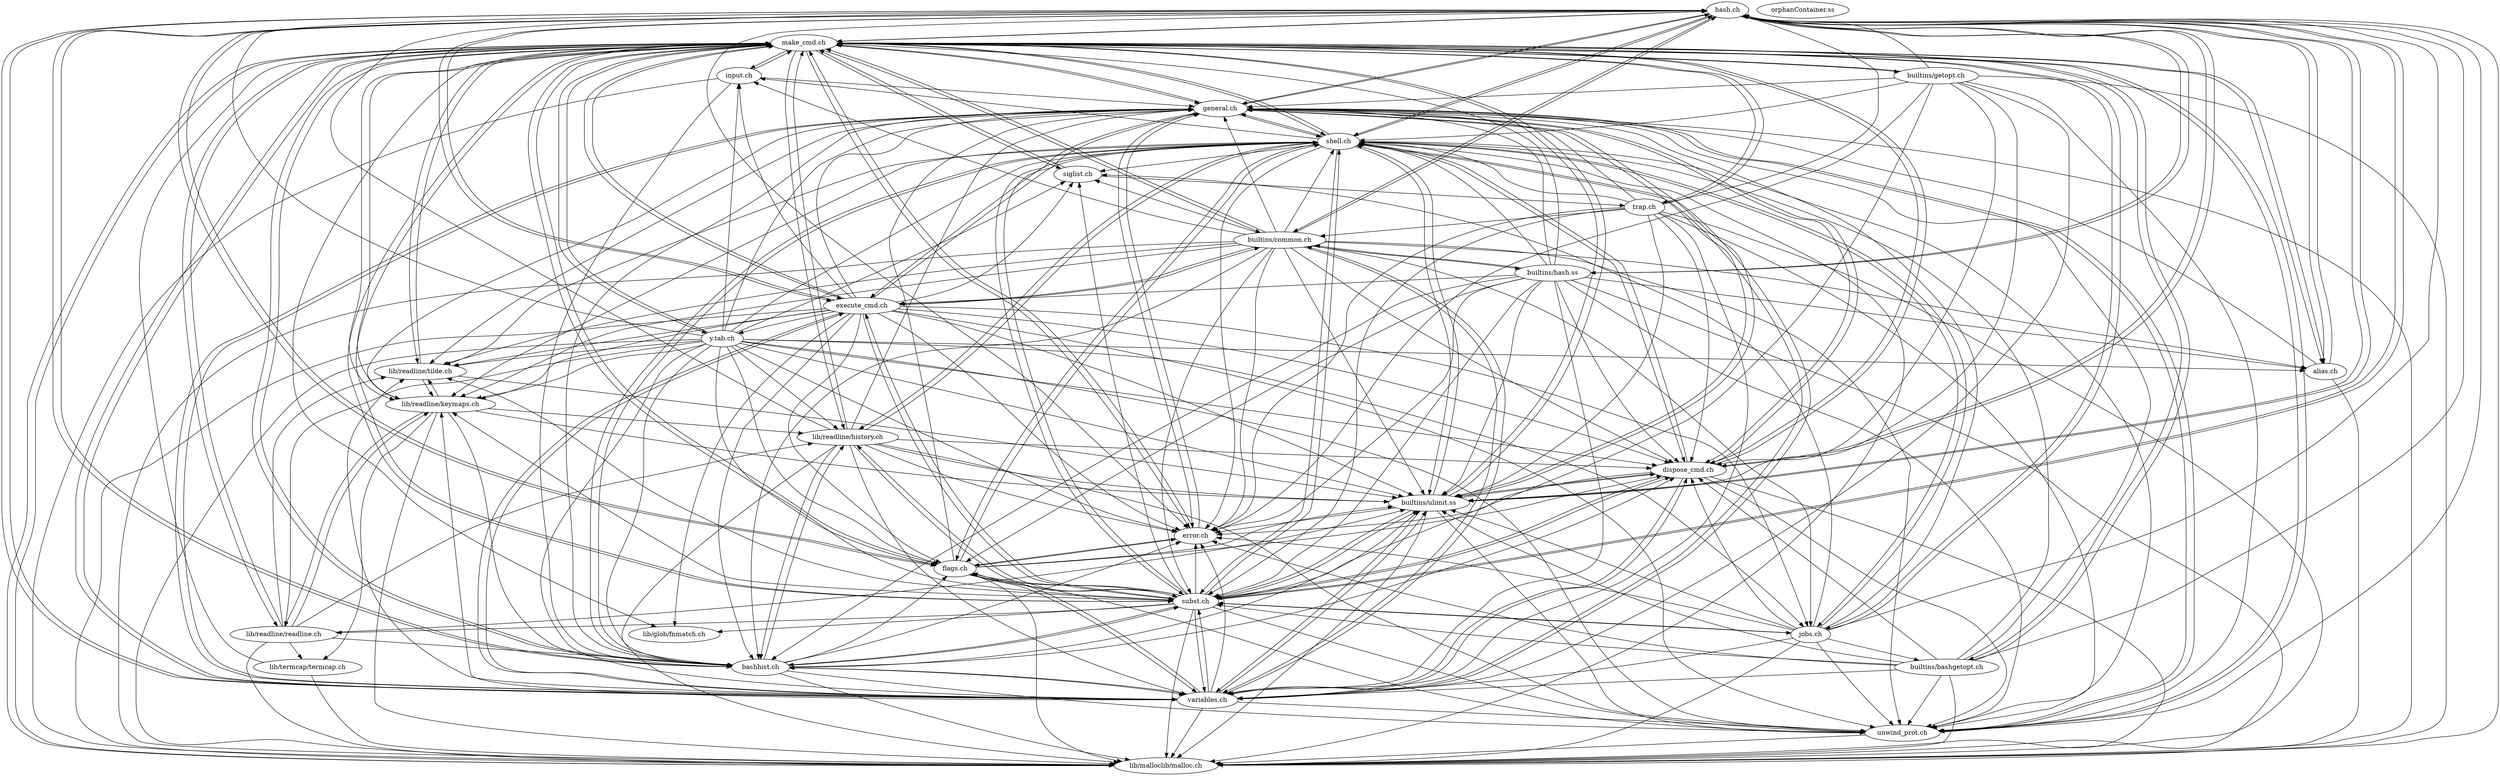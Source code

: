digraph G {
	"hash.ch";
	"builtins/getopt.ch";
	"orphanContainer.ss";
	"lib/glob/fnmatch.ch";
	"make_cmd.ch";
	"builtins/hash.ss";
	"flags.ch";
	"subst.ch";
	"variables.ch";
	"general.ch";
	"alias.ch";
	"jobs.ch";
	"lib/readline/history.ch";
	"bashhist.ch";
	"lib/readline/readline.ch";
	"builtins/bashgetopt.ch";
	"lib/malloclib/malloc.ch";
	"error.ch";
	"y.tab.ch";
	"builtins/ulimit.ss";
	"lib/termcap/termcap.ch";
	"lib/readline/keymaps.ch";
	"unwind_prot.ch";
	"dispose_cmd.ch";
	"trap.ch";
	"lib/readline/tilde.ch";
	"execute_cmd.ch";
	"shell.ch";
	"siglist.ch";
	"builtins/common.ch";
	"input.ch";
	"lib/readline/keymaps.ch" -> "make_cmd.ch";
	"lib/readline/tilde.ch" -> "builtins/ulimit.ss";
	"make_cmd.ch" -> "builtins/bashgetopt.ch";
	"shell.ch" -> "variables.ch";
	"builtins/ulimit.ss" -> "shell.ch";
	"make_cmd.ch" -> "builtins/ulimit.ss";
	"siglist.ch" -> "trap.ch";
	"execute_cmd.ch" -> "make_cmd.ch";
	"hash.ch" -> "general.ch";
	"dispose_cmd.ch" -> "error.ch";
	"execute_cmd.ch" -> "general.ch";
	"y.tab.ch" -> "flags.ch";
	"builtins/bashgetopt.ch" -> "variables.ch";
	"alias.ch" -> "make_cmd.ch";
	"y.tab.ch" -> "lib/readline/history.ch";
	"variables.ch" -> "hash.ch";
	"trap.ch" -> "subst.ch";
	"shell.ch" -> "flags.ch";
	"make_cmd.ch" -> "lib/readline/readline.ch";
	"make_cmd.ch" -> "dispose_cmd.ch";
	"flags.ch" -> "error.ch";
	"execute_cmd.ch" -> "y.tab.ch";
	"y.tab.ch" -> "shell.ch";
	"lib/readline/readline.ch" -> "lib/readline/tilde.ch";
	"builtins/common.ch" -> "execute_cmd.ch";
	"jobs.ch" -> "builtins/ulimit.ss";
	"shell.ch" -> "lib/readline/keymaps.ch";
	"shell.ch" -> "jobs.ch";
	"make_cmd.ch" -> "flags.ch";
	"dispose_cmd.ch" -> "lib/malloclib/malloc.ch";
	"execute_cmd.ch" -> "bashhist.ch";
	"builtins/getopt.ch" -> "hash.ch";
	"builtins/common.ch" -> "subst.ch";
	"dispose_cmd.ch" -> "subst.ch";
	"builtins/common.ch" -> "shell.ch";
	"builtins/bashgetopt.ch" -> "dispose_cmd.ch";
	"lib/readline/readline.ch" -> "lib/readline/keymaps.ch";
	"lib/readline/keymaps.ch" -> "lib/readline/tilde.ch";
	"builtins/bashgetopt.ch" -> "builtins/ulimit.ss";
	"execute_cmd.ch" -> "dispose_cmd.ch";
	"lib/readline/history.ch" -> "make_cmd.ch";
	"unwind_prot.ch" -> "general.ch";
	"trap.ch" -> "builtins/common.ch";
	"y.tab.ch" -> "lib/readline/tilde.ch";
	"hash.ch" -> "builtins/common.ch";
	"general.ch" -> "lib/readline/keymaps.ch";
	"general.ch" -> "lib/readline/tilde.ch";
	"flags.ch" -> "hash.ch";
	"builtins/common.ch" -> "alias.ch";
	"execute_cmd.ch" -> "subst.ch";
	"lib/readline/keymaps.ch" -> "lib/termcap/termcap.ch";
	"execute_cmd.ch" -> "unwind_prot.ch";
	"lib/readline/tilde.ch" -> "make_cmd.ch";
	"subst.ch" -> "lib/glob/fnmatch.ch";
	"jobs.ch" -> "siglist.ch";
	"make_cmd.ch" -> "execute_cmd.ch";
	"y.tab.ch" -> "bashhist.ch";
	"make_cmd.ch" -> "subst.ch";
	"builtins/ulimit.ss" -> "general.ch";
	"builtins/bashgetopt.ch" -> "make_cmd.ch";
	"make_cmd.ch" -> "error.ch";
	"execute_cmd.ch" -> "lib/readline/tilde.ch";
	"general.ch" -> "unwind_prot.ch";
	"siglist.ch" -> "make_cmd.ch";
	"bashhist.ch" -> "lib/readline/history.ch";
	"shell.ch" -> "execute_cmd.ch";
	"unwind_prot.ch" -> "lib/malloclib/malloc.ch";
	"hash.ch" -> "flags.ch";
	"make_cmd.ch" -> "jobs.ch";
	"make_cmd.ch" -> "bashhist.ch";
	"shell.ch" -> "bashhist.ch";
	"builtins/getopt.ch" -> "error.ch";
	"builtins/common.ch" -> "unwind_prot.ch";
	"subst.ch" -> "flags.ch";
	"jobs.ch" -> "make_cmd.ch";
	"y.tab.ch" -> "lib/readline/readline.ch";
	"subst.ch" -> "lib/malloclib/malloc.ch";
	"make_cmd.ch" -> "siglist.ch";
	"lib/readline/keymaps.ch" -> "lib/readline/readline.ch";
	"make_cmd.ch" -> "lib/readline/keymaps.ch";
	"bashhist.ch" -> "flags.ch";
	"hash.ch" -> "shell.ch";
	"execute_cmd.ch" -> "lib/malloclib/malloc.ch";
	"execute_cmd.ch" -> "shell.ch";
	"lib/readline/history.ch" -> "variables.ch";
	"builtins/hash.ss" -> "variables.ch";
	"dispose_cmd.ch" -> "shell.ch";
	"hash.ch" -> "alias.ch";
	"hash.ch" -> "execute_cmd.ch";
	"make_cmd.ch" -> "lib/readline/tilde.ch";
	"variables.ch" -> "execute_cmd.ch";
	"subst.ch" -> "lib/readline/readline.ch";
	"builtins/ulimit.ss" -> "lib/malloclib/malloc.ch";
	"make_cmd.ch" -> "lib/malloclib/malloc.ch";
	"execute_cmd.ch" -> "lib/readline/keymaps.ch";
	"builtins/common.ch" -> "siglist.ch";
	"make_cmd.ch" -> "general.ch";
	"dispose_cmd.ch" -> "general.ch";
	"make_cmd.ch" -> "builtins/common.ch";
	"builtins/common.ch" -> "jobs.ch";
	"jobs.ch" -> "lib/malloclib/malloc.ch";
	"execute_cmd.ch" -> "siglist.ch";
	"jobs.ch" -> "subst.ch";
	"lib/readline/history.ch" -> "dispose_cmd.ch";
	"builtins/bashgetopt.ch" -> "subst.ch";
	"make_cmd.ch" -> "input.ch";
	"y.tab.ch" -> "siglist.ch";
	"flags.ch" -> "shell.ch";
	"hash.ch" -> "dispose_cmd.ch";
	"subst.ch" -> "jobs.ch";
	"make_cmd.ch" -> "lib/readline/history.ch";
	"make_cmd.ch" -> "y.tab.ch";
	"error.ch" -> "make_cmd.ch";
	"hash.ch" -> "bashhist.ch";
	"builtins/getopt.ch" -> "variables.ch";
	"bashhist.ch" -> "make_cmd.ch";
	"trap.ch" -> "lib/malloclib/malloc.ch";
	"builtins/bashgetopt.ch" -> "unwind_prot.ch";
	"input.ch" -> "make_cmd.ch";
	"make_cmd.ch" -> "alias.ch";
	"variables.ch" -> "make_cmd.ch";
	"execute_cmd.ch" -> "builtins/ulimit.ss";
	"trap.ch" -> "builtins/ulimit.ss";
	"builtins/ulimit.ss" -> "error.ch";
	"execute_cmd.ch" -> "builtins/common.ch";
	"make_cmd.ch" -> "unwind_prot.ch";
	"variables.ch" -> "bashhist.ch";
	"shell.ch" -> "lib/malloclib/malloc.ch";
	"variables.ch" -> "shell.ch";
	"y.tab.ch" -> "error.ch";
	"subst.ch" -> "builtins/ulimit.ss";
	"dispose_cmd.ch" -> "unwind_prot.ch";
	"dispose_cmd.ch" -> "make_cmd.ch";
	"unwind_prot.ch" -> "make_cmd.ch";
	"hash.ch" -> "builtins/ulimit.ss";
	"flags.ch" -> "variables.ch";
	"lib/termcap/termcap.ch" -> "make_cmd.ch";
	"execute_cmd.ch" -> "hash.ch";
	"bashhist.ch" -> "dispose_cmd.ch";
	"y.tab.ch" -> "make_cmd.ch";
	"builtins/common.ch" -> "variables.ch";
	"y.tab.ch" -> "general.ch";
	"make_cmd.ch" -> "hash.ch";
	"execute_cmd.ch" -> "jobs.ch";
	"variables.ch" -> "unwind_prot.ch";
	"execute_cmd.ch" -> "variables.ch";
	"general.ch" -> "shell.ch";
	"builtins/common.ch" -> "hash.ch";
	"trap.ch" -> "variables.ch";
	"variables.ch" -> "lib/malloclib/malloc.ch";
	"builtins/hash.ss" -> "builtins/common.ch";
	"flags.ch" -> "lib/malloclib/malloc.ch";
	"y.tab.ch" -> "alias.ch";
	"builtins/getopt.ch" -> "subst.ch";
	"builtins/hash.ss" -> "unwind_prot.ch";
	"builtins/hash.ss" -> "make_cmd.ch";
	"jobs.ch" -> "builtins/bashgetopt.ch";
	"builtins/common.ch" -> "error.ch";
	"execute_cmd.ch" -> "lib/glob/fnmatch.ch";
	"general.ch" -> "variables.ch";
	"trap.ch" -> "hash.ch";
	"builtins/hash.ss" -> "bashhist.ch";
	"builtins/hash.ss" -> "hash.ch";
	"lib/termcap/termcap.ch" -> "lib/malloclib/malloc.ch";
	"bashhist.ch" -> "lib/malloclib/malloc.ch";
	"builtins/common.ch" -> "lib/malloclib/malloc.ch";
	"error.ch" -> "flags.ch";
	"subst.ch" -> "dispose_cmd.ch";
	"jobs.ch" -> "variables.ch";
	"lib/readline/tilde.ch" -> "lib/readline/keymaps.ch";
	"shell.ch" -> "lib/readline/tilde.ch";
	"subst.ch" -> "general.ch";
	"flags.ch" -> "general.ch";
	"lib/readline/readline.ch" -> "lib/malloclib/malloc.ch";
	"y.tab.ch" -> "hash.ch";
	"trap.ch" -> "dispose_cmd.ch";
	"builtins/common.ch" -> "input.ch";
	"shell.ch" -> "unwind_prot.ch";
	"builtins/common.ch" -> "make_cmd.ch";
	"lib/readline/keymaps.ch" -> "bashhist.ch";
	"hash.ch" -> "subst.ch";
	"shell.ch" -> "error.ch";
	"general.ch" -> "make_cmd.ch";
	"execute_cmd.ch" -> "flags.ch";
	"trap.ch" -> "unwind_prot.ch";
	"hash.ch" -> "builtins/hash.ss";
	"builtins/ulimit.ss" -> "subst.ch";
	"builtins/hash.ss" -> "execute_cmd.ch";
	"flags.ch" -> "builtins/ulimit.ss";
	"subst.ch" -> "error.ch";
	"jobs.ch" -> "dispose_cmd.ch";
	"variables.ch" -> "builtins/common.ch";
	"builtins/hash.ss" -> "general.ch";
	"hash.ch" -> "lib/malloclib/malloc.ch";
	"subst.ch" -> "execute_cmd.ch";
	"builtins/bashgetopt.ch" -> "lib/malloclib/malloc.ch";
	"bashhist.ch" -> "variables.ch";
	"builtins/hash.ss" -> "lib/malloclib/malloc.ch";
	"input.ch" -> "lib/malloclib/malloc.ch";
	"lib/readline/keymaps.ch" -> "lib/malloclib/malloc.ch";
	"lib/malloclib/malloc.ch" -> "make_cmd.ch";
	"general.ch" -> "error.ch";
	"shell.ch" -> "make_cmd.ch";
	"jobs.ch" -> "unwind_prot.ch";
	"builtins/ulimit.ss" -> "dispose_cmd.ch";
	"shell.ch" -> "builtins/ulimit.ss";
	"hash.ch" -> "variables.ch";
	"general.ch" -> "lib/malloclib/malloc.ch";
	"builtins/getopt.ch" -> "lib/malloclib/malloc.ch";
	"shell.ch" -> "input.ch";
	"shell.ch" -> "hash.ch";
	"lib/readline/readline.ch" -> "bashhist.ch";
	"builtins/ulimit.ss" -> "unwind_prot.ch";
	"general.ch" -> "hash.ch";
	"trap.ch" -> "general.ch";
	"lib/readline/keymaps.ch" -> "lib/readline/history.ch";
	"builtins/hash.ss" -> "dispose_cmd.ch";
	"y.tab.ch" -> "dispose_cmd.ch";
	"variables.ch" -> "builtins/ulimit.ss";
	"builtins/getopt.ch" -> "builtins/ulimit.ss";
	"error.ch" -> "general.ch";
	"subst.ch" -> "lib/readline/tilde.ch";
	"lib/readline/readline.ch" -> "builtins/ulimit.ss";
	"builtins/getopt.ch" -> "shell.ch";
	"builtins/getopt.ch" -> "dispose_cmd.ch";
	"lib/readline/readline.ch" -> "lib/readline/history.ch";
	"builtins/getopt.ch" -> "unwind_prot.ch";
	"variables.ch" -> "lib/readline/keymaps.ch";
	"lib/readline/keymaps.ch" -> "builtins/ulimit.ss";
	"lib/readline/history.ch" -> "error.ch";
	"trap.ch" -> "error.ch";
	"subst.ch" -> "lib/readline/history.ch";
	"builtins/common.ch" -> "bashhist.ch";
	"subst.ch" -> "bashhist.ch";
	"subst.ch" -> "shell.ch";
	"builtins/common.ch" -> "builtins/ulimit.ss";
	"variables.ch" -> "subst.ch";
	"builtins/common.ch" -> "dispose_cmd.ch";
	"subst.ch" -> "siglist.ch";
	"flags.ch" -> "subst.ch";
	"builtins/ulimit.ss" -> "hash.ch";
	"variables.ch" -> "dispose_cmd.ch";
	"builtins/hash.ss" -> "shell.ch";
	"lib/readline/history.ch" -> "bashhist.ch";
	"lib/readline/history.ch" -> "general.ch";
	"general.ch" -> "dispose_cmd.ch";
	"hash.ch" -> "error.ch";
	"alias.ch" -> "lib/malloclib/malloc.ch";
	"alias.ch" -> "general.ch";
	"variables.ch" -> "lib/readline/tilde.ch";
	"dispose_cmd.ch" -> "variables.ch";
	"bashhist.ch" -> "hash.ch";
	"builtins/getopt.ch" -> "general.ch";
	"input.ch" -> "general.ch";
	"jobs.ch" -> "shell.ch";
	"trap.ch" -> "make_cmd.ch";
	"make_cmd.ch" -> "builtins/getopt.ch";
	"make_cmd.ch" -> "variables.ch";
	"subst.ch" -> "hash.ch";
	"builtins/hash.ss" -> "alias.ch";
	"builtins/getopt.ch" -> "make_cmd.ch";
	"subst.ch" -> "lib/readline/keymaps.ch";
	"lib/readline/history.ch" -> "unwind_prot.ch";
	"lib/readline/readline.ch" -> "lib/termcap/termcap.ch";
	"bashhist.ch" -> "subst.ch";
	"y.tab.ch" -> "variables.ch";
	"builtins/bashgetopt.ch" -> "error.ch";
	"dispose_cmd.ch" -> "hash.ch";
	"bashhist.ch" -> "builtins/ulimit.ss";
	"jobs.ch" -> "error.ch";
	"subst.ch" -> "unwind_prot.ch";
	"make_cmd.ch" -> "shell.ch";
	"shell.ch" -> "general.ch";
	"make_cmd.ch" -> "lib/glob/fnmatch.ch";
	"flags.ch" -> "dispose_cmd.ch";
	"builtins/hash.ss" -> "builtins/ulimit.ss";
	"alias.ch" -> "hash.ch";
	"y.tab.ch" -> "builtins/ulimit.ss";
	"shell.ch" -> "siglist.ch";
	"jobs.ch" -> "hash.ch";
	"general.ch" -> "builtins/ulimit.ss";
	"trap.ch" -> "shell.ch";
	"variables.ch" -> "general.ch";
	"builtins/bashgetopt.ch" -> "shell.ch";
	"builtins/hash.ss" -> "subst.ch";
	"shell.ch" -> "lib/readline/history.ch";
	"builtins/ulimit.ss" -> "make_cmd.ch";
	"dispose_cmd.ch" -> "builtins/ulimit.ss";
	"execute_cmd.ch" -> "input.ch";
	"builtins/bashgetopt.ch" -> "hash.ch";
	"shell.ch" -> "dispose_cmd.ch";
	"y.tab.ch" -> "lib/readline/keymaps.ch";
	"bashhist.ch" -> "unwind_prot.ch";
	"hash.ch" -> "make_cmd.ch";
	"input.ch" -> "bashhist.ch";
	"builtins/ulimit.ss" -> "variables.ch";
	"lib/readline/history.ch" -> "lib/malloclib/malloc.ch";
	"builtins/common.ch" -> "general.ch";
	"general.ch" -> "subst.ch";
	"shell.ch" -> "subst.ch";
	"make_cmd.ch" -> "trap.ch";
	"lib/readline/history.ch" -> "shell.ch";
	"builtins/hash.ss" -> "flags.ch";
	"execute_cmd.ch" -> "error.ch";
	"subst.ch" -> "make_cmd.ch";
	"y.tab.ch" -> "unwind_prot.ch";
	"lib/readline/readline.ch" -> "make_cmd.ch";
	"builtins/hash.ss" -> "error.ch";
	"variables.ch" -> "error.ch";
	"bashhist.ch" -> "general.ch";
	"hash.ch" -> "unwind_prot.ch";
	"y.tab.ch" -> "subst.ch";
	"y.tab.ch" -> "input.ch";
	"subst.ch" -> "variables.ch";
	"lib/readline/history.ch" -> "builtins/ulimit.ss";
	"y.tab.ch" -> "lib/malloclib/malloc.ch";
	"jobs.ch" -> "general.ch";
	"y.tab.ch" -> "jobs.ch";
	"variables.ch" -> "flags.ch";
	"bashhist.ch" -> "error.ch";
	"builtins/common.ch" -> "lib/readline/tilde.ch";
	"bashhist.ch" -> "shell.ch";
	"flags.ch" -> "unwind_prot.ch";
	"builtins/common.ch" -> "lib/readline/keymaps.ch";
	"flags.ch" -> "make_cmd.ch";
	"builtins/bashgetopt.ch" -> "general.ch";
	"lib/readline/history.ch" -> "subst.ch";
	"lib/readline/history.ch" -> "hash.ch";
	"builtins/common.ch" -> "builtins/hash.ss";
}
